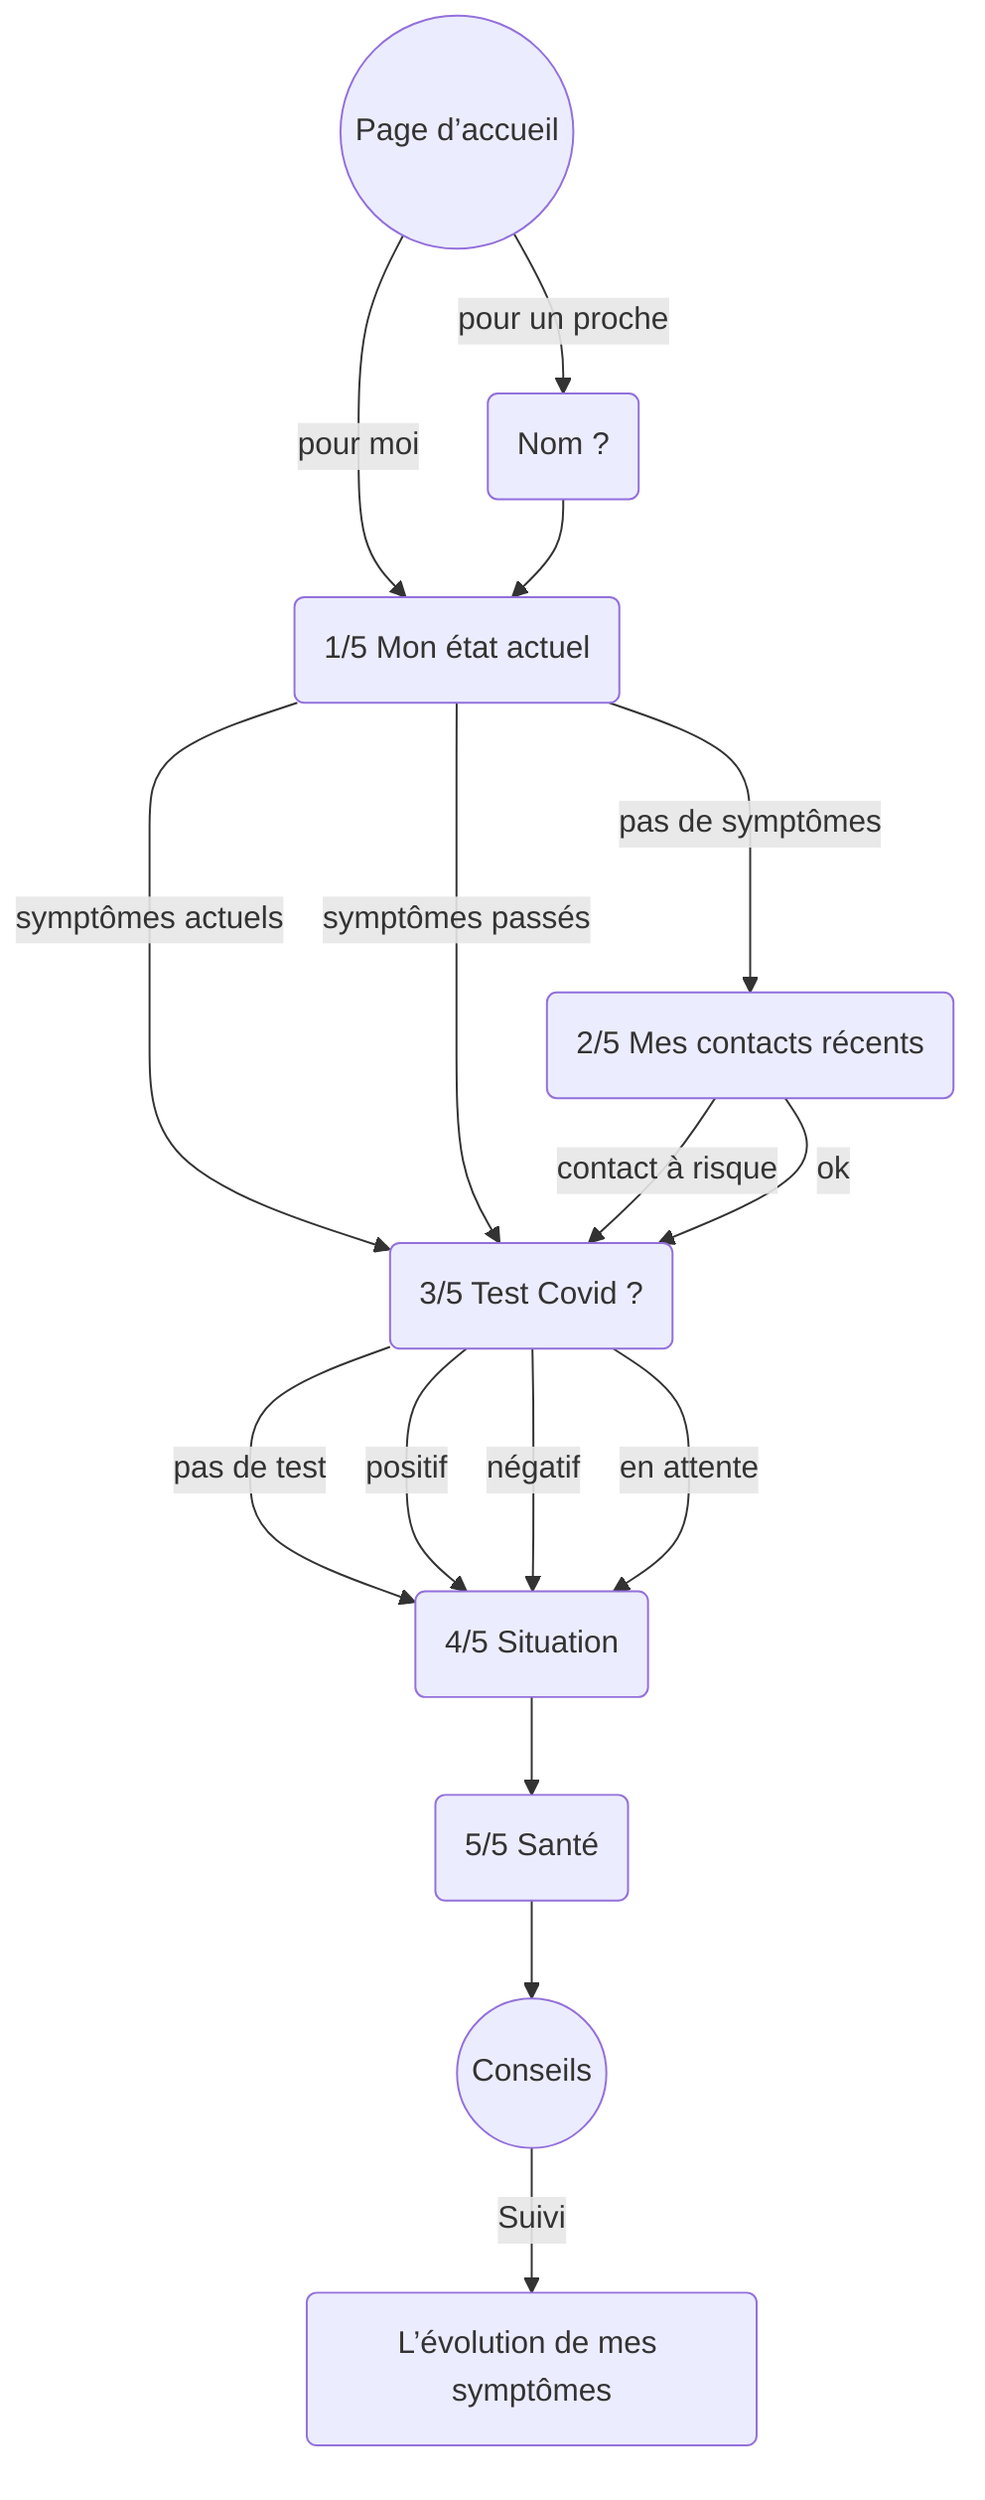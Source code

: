 graph TD
    introduction(("Page d’accueil")) -->|pour moi| symptomes
    introduction(("Page d’accueil")) -->|pour un proche| nom

    nom("Nom ?") --> symptomes

    symptomes("1/5 Mon état actuel")
    symptomes ---->|"symptômes actuels"| depistage
    symptomes ---->|"symptômes passés"| depistage
    symptomes -->|"pas de symptômes"| contactarisque

    contactarisque("2/5 Mes contacts récents")
    contactarisque -->|"contact à risque"| depistage
    contactarisque -->|"ok"| depistage

    depistage("3/5 Test Covid ?")
    depistage --->|pas de test| situation
    depistage --->|positif| situation
    depistage --->|négatif| situation
    depistage --->|en attente| situation

    situation("4/5 Situation") --> sante("5/5 Santé")

    sante --> conseils(("Conseils"))

    conseils -->|"Suivi"| suivisymptomes("L’évolution de mes symptômes")
